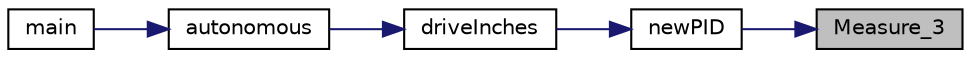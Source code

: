 digraph "Measure_3"
{
 // LATEX_PDF_SIZE
  edge [fontname="Helvetica",fontsize="10",labelfontname="Helvetica",labelfontsize="10"];
  node [fontname="Helvetica",fontsize="10",shape=record];
  rankdir="RL";
  Node1 [label="Measure_3",height=0.2,width=0.4,color="black", fillcolor="grey75", style="filled", fontcolor="black",tooltip=" "];
  Node1 -> Node2 [dir="back",color="midnightblue",fontsize="10",style="solid",fontname="Helvetica"];
  Node2 [label="newPID",height=0.2,width=0.4,color="black", fillcolor="white", style="filled",URL="$pid_8cpp.html#a663ddb5296c1d7ae9185d31bad693988",tooltip=" "];
  Node2 -> Node3 [dir="back",color="midnightblue",fontsize="10",style="solid",fontname="Helvetica"];
  Node3 [label="driveInches",height=0.2,width=0.4,color="black", fillcolor="white", style="filled",URL="$auton_8cpp.html#a54e5fc6bd4c61bdc5cca4eb3846e0689",tooltip=" "];
  Node3 -> Node4 [dir="back",color="midnightblue",fontsize="10",style="solid",fontname="Helvetica"];
  Node4 [label="autonomous",height=0.2,width=0.4,color="black", fillcolor="white", style="filled",URL="$main_8cpp.html#a3c7ca506bbc071fa740de13805b7f376",tooltip=" "];
  Node4 -> Node5 [dir="back",color="midnightblue",fontsize="10",style="solid",fontname="Helvetica"];
  Node5 [label="main",height=0.2,width=0.4,color="black", fillcolor="white", style="filled",URL="$main_8cpp.html#ae66f6b31b5ad750f1fe042a706a4e3d4",tooltip=" "];
}
